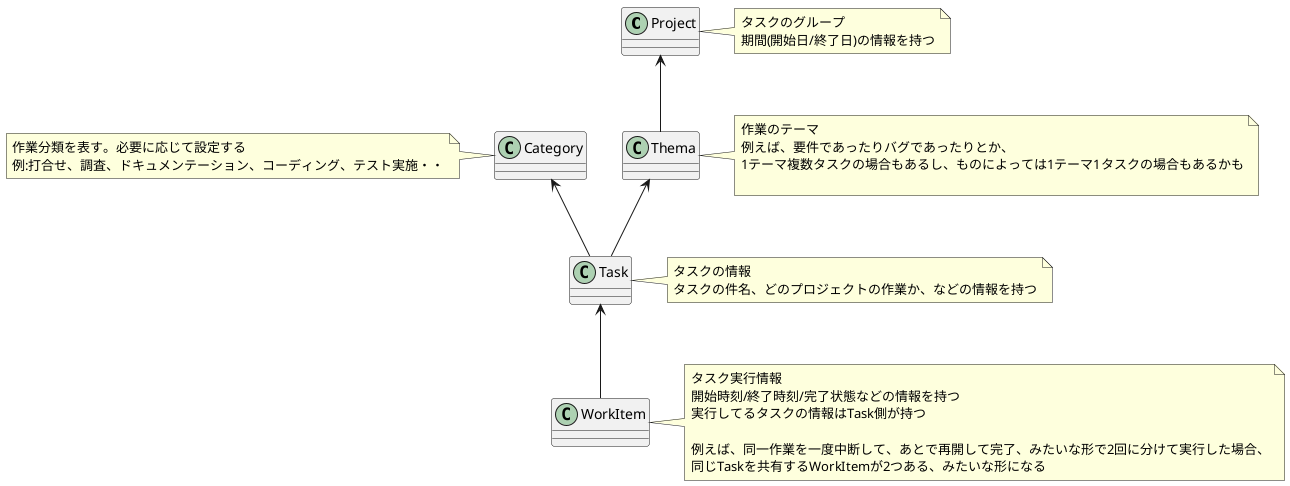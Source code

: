 @startuml{Task.svg}

class Project
class Thema

class Category

class Task
class WorkItem


Thema -up-> Project
Task -up-> Thema
Task -up-> Category

WorkItem -up-> Task

note right of Project
タスクのグループ
期間(開始日/終了日)の情報を持つ
end note

note right of Thema
作業のテーマ
例えば、要件であったりバグであったりとか、
1テーマ複数タスクの場合もあるし、ものによっては1テーマ1タスクの場合もあるかも

end note

note right of Task
タスクの情報
タスクの件名、どのプロジェクトの作業か、などの情報を持つ
end note

note right of WorkItem
タスク実行情報
開始時刻/終了時刻/完了状態などの情報を持つ
実行してるタスクの情報はTask側が持つ

例えば、同一作業を一度中断して、あとで再開して完了、みたいな形で2回に分けて実行した場合、
同じTaskを共有するWorkItemが2つある、みたいな形になる
end note

note left of Category
作業分類を表す。必要に応じて設定する
例:打合せ、調査、ドキュメンテーション、コーディング、テスト実施・・
end note

@enduml

